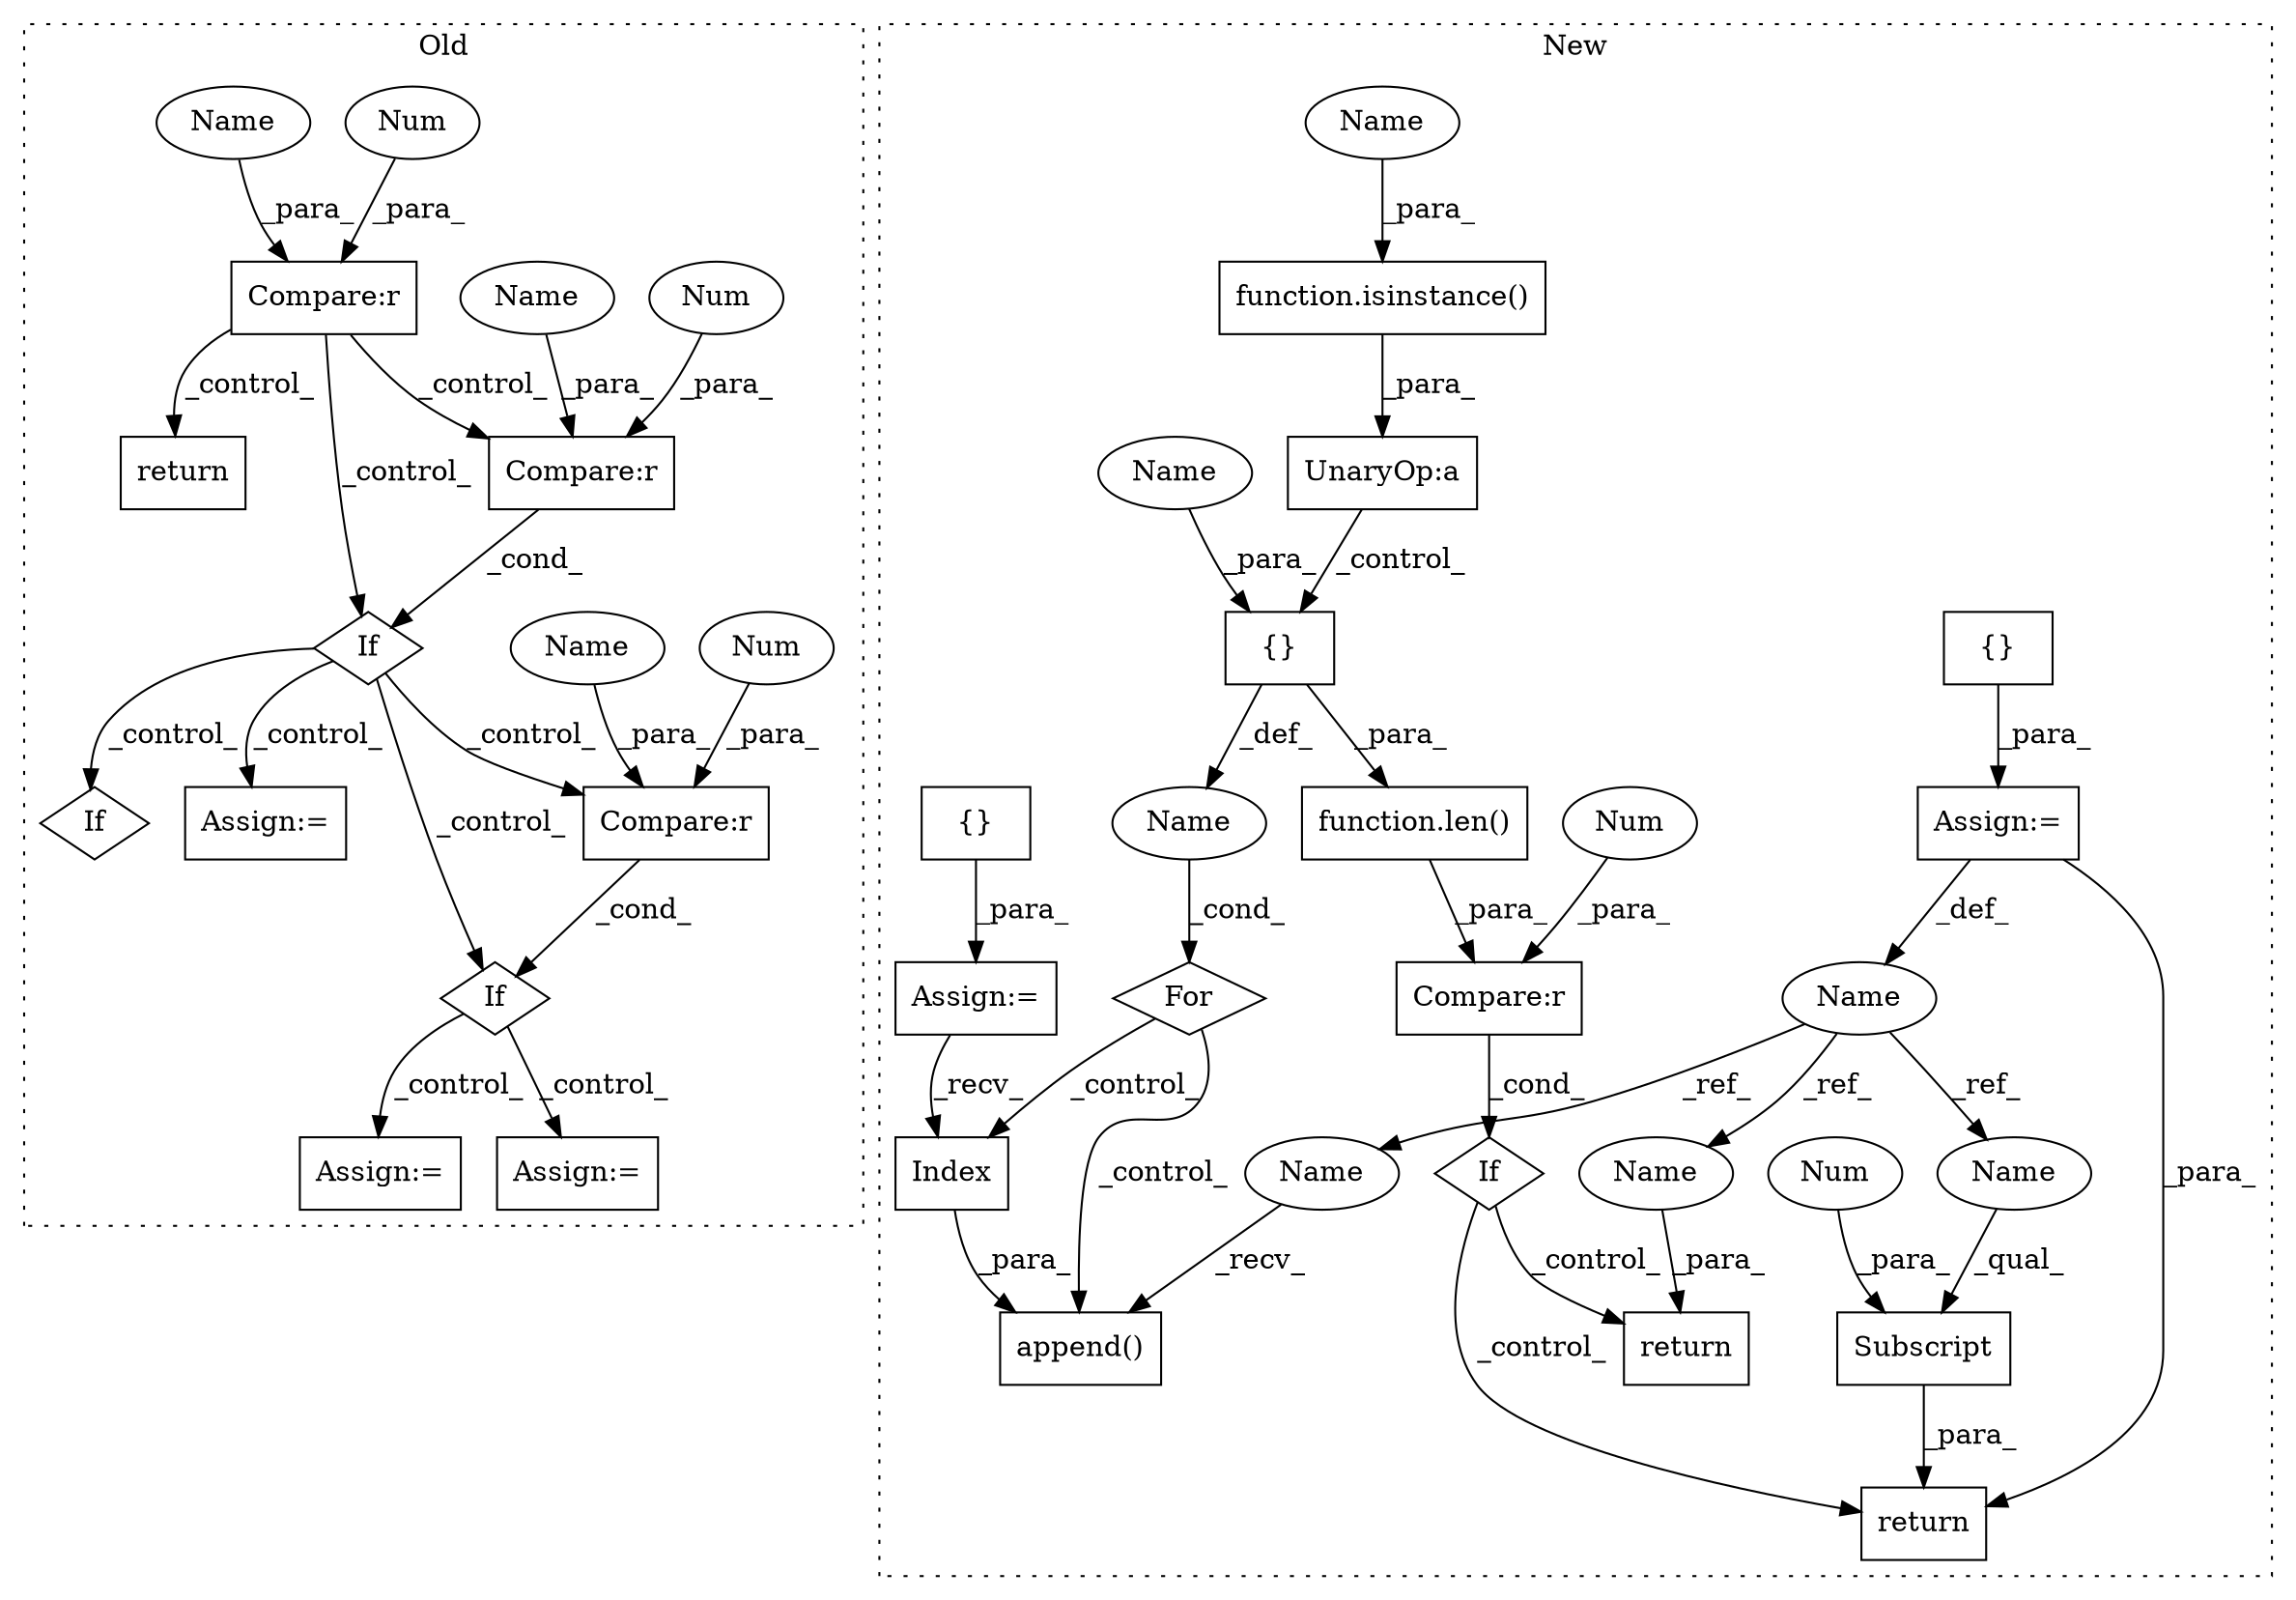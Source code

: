 digraph G {
subgraph cluster0 {
1 [label="Compare:r" a="40" s="2898" l="14" shape="box"];
3 [label="If" a="96" s="2898" l="0" shape="diamond"];
4 [label="Assign:=" a="68" s="2925" l="3" shape="box"];
5 [label="Assign:=" a="68" s="3607" l="3" shape="box"];
6 [label="If" a="96" s="3441" l="0" shape="diamond"];
7 [label="Assign:=" a="68" s="3477" l="3" shape="box"];
8 [label="Num" a="76" s="2911" l="1" shape="ellipse"];
9 [label="If" a="96" s="3154" l="3" shape="diamond"];
12 [label="Compare:r" a="40" s="3441" l="15" shape="box"];
13 [label="Num" a="76" s="3455" l="1" shape="ellipse"];
28 [label="Compare:r" a="40" s="2769" l="15" shape="box"];
29 [label="Num" a="76" s="2783" l="1" shape="ellipse"];
30 [label="return" a="93" s="2871" l="7" shape="box"];
39 [label="Name" a="87" s="2898" l="10" shape="ellipse"];
40 [label="Name" a="87" s="3441" l="10" shape="ellipse"];
41 [label="Name" a="87" s="2769" l="10" shape="ellipse"];
label = "Old";
style="dotted";
}
subgraph cluster1 {
2 [label="Index" a="46" s="4410" l="8" shape="box"];
10 [label="{}" a="59" s="4237,4320" l="1,0" shape="box"];
11 [label="For" a="107" s="4367,4386" l="4,10" shape="diamond"];
14 [label="append()" a="75" s="4396,4418" l="14,1" shape="box"];
15 [label="{}" a="59" s="4224,4224" l="2,1" shape="box"];
16 [label="Subscript" a="63" s="4465,0" l="9,0" shape="box"];
17 [label="Name" a="87" s="4371" l="1" shape="ellipse"];
18 [label="Name" a="87" s="4215" l="6" shape="ellipse"];
19 [label="Num" a="76" s="4472" l="1" shape="ellipse"];
20 [label="Assign:=" a="68" s="4221" l="3" shape="box"];
21 [label="Assign:=" a="68" s="4234" l="3" shape="box"];
22 [label="return" a="93" s="4458" l="7" shape="box"];
23 [label="If" a="96" s="4425" l="3" shape="diamond"];
24 [label="Compare:r" a="40" s="4428" l="20" shape="box"];
25 [label="Num" a="76" s="4447" l="1" shape="ellipse"];
26 [label="return" a="93" s="4493" l="7" shape="box"];
27 [label="function.len()" a="75" s="4428,4442" l="4,1" shape="box"];
31 [label="{}" a="59" s="3168,3179" l="1,0" shape="box"];
32 [label="UnaryOp:a" a="61" s="3113" l="32" shape="box"];
33 [label="function.isinstance()" a="75" s="3117,3144" l="11,1" shape="box"];
34 [label="Name" a="87" s="4396" l="6" shape="ellipse"];
35 [label="Name" a="87" s="4500" l="6" shape="ellipse"];
36 [label="Name" a="87" s="4465" l="6" shape="ellipse"];
37 [label="Name" a="87" s="3128" l="10" shape="ellipse"];
38 [label="Name" a="87" s="3169" l="10" shape="ellipse"];
label = "New";
style="dotted";
}
1 -> 3 [label="_cond_"];
2 -> 14 [label="_para_"];
3 -> 9 [label="_control_"];
3 -> 6 [label="_control_"];
3 -> 12 [label="_control_"];
3 -> 4 [label="_control_"];
6 -> 5 [label="_control_"];
6 -> 7 [label="_control_"];
8 -> 1 [label="_para_"];
10 -> 21 [label="_para_"];
11 -> 2 [label="_control_"];
11 -> 14 [label="_control_"];
12 -> 6 [label="_cond_"];
13 -> 12 [label="_para_"];
15 -> 20 [label="_para_"];
16 -> 22 [label="_para_"];
17 -> 11 [label="_cond_"];
18 -> 34 [label="_ref_"];
18 -> 35 [label="_ref_"];
18 -> 36 [label="_ref_"];
19 -> 16 [label="_para_"];
20 -> 22 [label="_para_"];
20 -> 18 [label="_def_"];
21 -> 2 [label="_recv_"];
23 -> 22 [label="_control_"];
23 -> 26 [label="_control_"];
24 -> 23 [label="_cond_"];
25 -> 24 [label="_para_"];
27 -> 24 [label="_para_"];
28 -> 3 [label="_control_"];
28 -> 30 [label="_control_"];
28 -> 1 [label="_control_"];
29 -> 28 [label="_para_"];
31 -> 27 [label="_para_"];
31 -> 17 [label="_def_"];
32 -> 31 [label="_control_"];
33 -> 32 [label="_para_"];
34 -> 14 [label="_recv_"];
35 -> 26 [label="_para_"];
36 -> 16 [label="_qual_"];
37 -> 33 [label="_para_"];
38 -> 31 [label="_para_"];
39 -> 1 [label="_para_"];
40 -> 12 [label="_para_"];
41 -> 28 [label="_para_"];
}